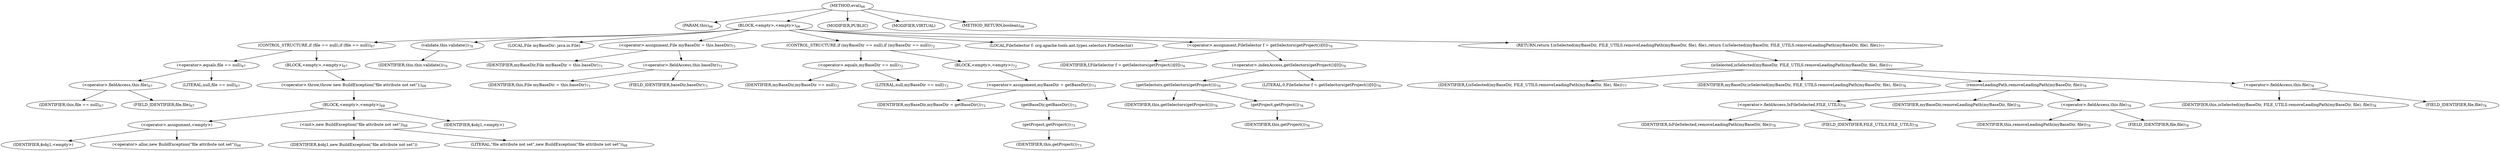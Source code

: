digraph "eval" {  
"69" [label = <(METHOD,eval)<SUB>66</SUB>> ]
"10" [label = <(PARAM,this)<SUB>66</SUB>> ]
"70" [label = <(BLOCK,&lt;empty&gt;,&lt;empty&gt;)<SUB>66</SUB>> ]
"71" [label = <(CONTROL_STRUCTURE,if (file == null),if (file == null))<SUB>67</SUB>> ]
"72" [label = <(&lt;operator&gt;.equals,file == null)<SUB>67</SUB>> ]
"73" [label = <(&lt;operator&gt;.fieldAccess,this.file)<SUB>67</SUB>> ]
"74" [label = <(IDENTIFIER,this,file == null)<SUB>67</SUB>> ]
"75" [label = <(FIELD_IDENTIFIER,file,file)<SUB>67</SUB>> ]
"76" [label = <(LITERAL,null,file == null)<SUB>67</SUB>> ]
"77" [label = <(BLOCK,&lt;empty&gt;,&lt;empty&gt;)<SUB>67</SUB>> ]
"78" [label = <(&lt;operator&gt;.throw,throw new BuildException(&quot;file attribute not set&quot;);)<SUB>68</SUB>> ]
"79" [label = <(BLOCK,&lt;empty&gt;,&lt;empty&gt;)<SUB>68</SUB>> ]
"80" [label = <(&lt;operator&gt;.assignment,&lt;empty&gt;)> ]
"81" [label = <(IDENTIFIER,$obj1,&lt;empty&gt;)> ]
"82" [label = <(&lt;operator&gt;.alloc,new BuildException(&quot;file attribute not set&quot;))<SUB>68</SUB>> ]
"83" [label = <(&lt;init&gt;,new BuildException(&quot;file attribute not set&quot;))<SUB>68</SUB>> ]
"84" [label = <(IDENTIFIER,$obj1,new BuildException(&quot;file attribute not set&quot;))> ]
"85" [label = <(LITERAL,&quot;file attribute not set&quot;,new BuildException(&quot;file attribute not set&quot;))<SUB>68</SUB>> ]
"86" [label = <(IDENTIFIER,$obj1,&lt;empty&gt;)> ]
"87" [label = <(validate,this.validate())<SUB>70</SUB>> ]
"9" [label = <(IDENTIFIER,this,this.validate())<SUB>70</SUB>> ]
"88" [label = <(LOCAL,File myBaseDir: java.io.File)> ]
"89" [label = <(&lt;operator&gt;.assignment,File myBaseDir = this.baseDir)<SUB>71</SUB>> ]
"90" [label = <(IDENTIFIER,myBaseDir,File myBaseDir = this.baseDir)<SUB>71</SUB>> ]
"91" [label = <(&lt;operator&gt;.fieldAccess,this.baseDir)<SUB>71</SUB>> ]
"92" [label = <(IDENTIFIER,this,File myBaseDir = this.baseDir)<SUB>71</SUB>> ]
"93" [label = <(FIELD_IDENTIFIER,baseDir,baseDir)<SUB>71</SUB>> ]
"94" [label = <(CONTROL_STRUCTURE,if (myBaseDir == null),if (myBaseDir == null))<SUB>72</SUB>> ]
"95" [label = <(&lt;operator&gt;.equals,myBaseDir == null)<SUB>72</SUB>> ]
"96" [label = <(IDENTIFIER,myBaseDir,myBaseDir == null)<SUB>72</SUB>> ]
"97" [label = <(LITERAL,null,myBaseDir == null)<SUB>72</SUB>> ]
"98" [label = <(BLOCK,&lt;empty&gt;,&lt;empty&gt;)<SUB>72</SUB>> ]
"99" [label = <(&lt;operator&gt;.assignment,myBaseDir = getBaseDir())<SUB>73</SUB>> ]
"100" [label = <(IDENTIFIER,myBaseDir,myBaseDir = getBaseDir())<SUB>73</SUB>> ]
"101" [label = <(getBaseDir,getBaseDir())<SUB>73</SUB>> ]
"102" [label = <(getProject,getProject())<SUB>73</SUB>> ]
"11" [label = <(IDENTIFIER,this,getProject())<SUB>73</SUB>> ]
"103" [label = <(LOCAL,FileSelector f: org.apache.tools.ant.types.selectors.FileSelector)> ]
"104" [label = <(&lt;operator&gt;.assignment,FileSelector f = getSelectors(getProject())[0])<SUB>76</SUB>> ]
"105" [label = <(IDENTIFIER,f,FileSelector f = getSelectors(getProject())[0])<SUB>76</SUB>> ]
"106" [label = <(&lt;operator&gt;.indexAccess,getSelectors(getProject())[0])<SUB>76</SUB>> ]
"107" [label = <(getSelectors,getSelectors(getProject()))<SUB>76</SUB>> ]
"13" [label = <(IDENTIFIER,this,getSelectors(getProject()))<SUB>76</SUB>> ]
"108" [label = <(getProject,getProject())<SUB>76</SUB>> ]
"12" [label = <(IDENTIFIER,this,getProject())<SUB>76</SUB>> ]
"109" [label = <(LITERAL,0,FileSelector f = getSelectors(getProject())[0])<SUB>76</SUB>> ]
"110" [label = <(RETURN,return f.isSelected(myBaseDir, FILE_UTILS.removeLeadingPath(myBaseDir, file), file);,return f.isSelected(myBaseDir, FILE_UTILS.removeLeadingPath(myBaseDir, file), file);)<SUB>77</SUB>> ]
"111" [label = <(isSelected,isSelected(myBaseDir, FILE_UTILS.removeLeadingPath(myBaseDir, file), file))<SUB>77</SUB>> ]
"112" [label = <(IDENTIFIER,f,isSelected(myBaseDir, FILE_UTILS.removeLeadingPath(myBaseDir, file), file))<SUB>77</SUB>> ]
"113" [label = <(IDENTIFIER,myBaseDir,isSelected(myBaseDir, FILE_UTILS.removeLeadingPath(myBaseDir, file), file))<SUB>78</SUB>> ]
"114" [label = <(removeLeadingPath,removeLeadingPath(myBaseDir, file))<SUB>78</SUB>> ]
"115" [label = <(&lt;operator&gt;.fieldAccess,IsFileSelected.FILE_UTILS)<SUB>78</SUB>> ]
"116" [label = <(IDENTIFIER,IsFileSelected,removeLeadingPath(myBaseDir, file))<SUB>78</SUB>> ]
"117" [label = <(FIELD_IDENTIFIER,FILE_UTILS,FILE_UTILS)<SUB>78</SUB>> ]
"118" [label = <(IDENTIFIER,myBaseDir,removeLeadingPath(myBaseDir, file))<SUB>78</SUB>> ]
"119" [label = <(&lt;operator&gt;.fieldAccess,this.file)<SUB>78</SUB>> ]
"120" [label = <(IDENTIFIER,this,removeLeadingPath(myBaseDir, file))<SUB>78</SUB>> ]
"121" [label = <(FIELD_IDENTIFIER,file,file)<SUB>78</SUB>> ]
"122" [label = <(&lt;operator&gt;.fieldAccess,this.file)<SUB>78</SUB>> ]
"123" [label = <(IDENTIFIER,this,isSelected(myBaseDir, FILE_UTILS.removeLeadingPath(myBaseDir, file), file))<SUB>78</SUB>> ]
"124" [label = <(FIELD_IDENTIFIER,file,file)<SUB>78</SUB>> ]
"125" [label = <(MODIFIER,PUBLIC)> ]
"126" [label = <(MODIFIER,VIRTUAL)> ]
"127" [label = <(METHOD_RETURN,boolean)<SUB>66</SUB>> ]
  "69" -> "10" 
  "69" -> "70" 
  "69" -> "125" 
  "69" -> "126" 
  "69" -> "127" 
  "70" -> "71" 
  "70" -> "87" 
  "70" -> "88" 
  "70" -> "89" 
  "70" -> "94" 
  "70" -> "103" 
  "70" -> "104" 
  "70" -> "110" 
  "71" -> "72" 
  "71" -> "77" 
  "72" -> "73" 
  "72" -> "76" 
  "73" -> "74" 
  "73" -> "75" 
  "77" -> "78" 
  "78" -> "79" 
  "79" -> "80" 
  "79" -> "83" 
  "79" -> "86" 
  "80" -> "81" 
  "80" -> "82" 
  "83" -> "84" 
  "83" -> "85" 
  "87" -> "9" 
  "89" -> "90" 
  "89" -> "91" 
  "91" -> "92" 
  "91" -> "93" 
  "94" -> "95" 
  "94" -> "98" 
  "95" -> "96" 
  "95" -> "97" 
  "98" -> "99" 
  "99" -> "100" 
  "99" -> "101" 
  "101" -> "102" 
  "102" -> "11" 
  "104" -> "105" 
  "104" -> "106" 
  "106" -> "107" 
  "106" -> "109" 
  "107" -> "13" 
  "107" -> "108" 
  "108" -> "12" 
  "110" -> "111" 
  "111" -> "112" 
  "111" -> "113" 
  "111" -> "114" 
  "111" -> "122" 
  "114" -> "115" 
  "114" -> "118" 
  "114" -> "119" 
  "115" -> "116" 
  "115" -> "117" 
  "119" -> "120" 
  "119" -> "121" 
  "122" -> "123" 
  "122" -> "124" 
}

